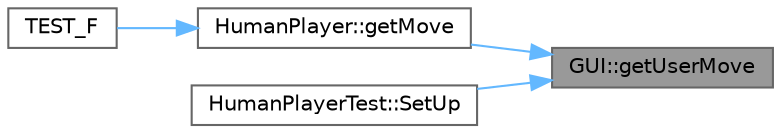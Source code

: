 digraph "GUI::getUserMove"
{
 // INTERACTIVE_SVG=YES
 // LATEX_PDF_SIZE
  bgcolor="transparent";
  edge [fontname=Helvetica,fontsize=10,labelfontname=Helvetica,labelfontsize=10];
  node [fontname=Helvetica,fontsize=10,shape=box,height=0.2,width=0.4];
  rankdir="RL";
  Node1 [id="Node000001",label="GUI::getUserMove",height=0.2,width=0.4,color="gray40", fillcolor="grey60", style="filled", fontcolor="black",tooltip="Prompts the user for their move."];
  Node1 -> Node2 [id="edge1_Node000001_Node000002",dir="back",color="steelblue1",style="solid",tooltip=" "];
  Node2 [id="Node000002",label="HumanPlayer::getMove",height=0.2,width=0.4,color="grey40", fillcolor="white", style="filled",URL="$class_human_player.html#a5496268ce091ed4d6e4f2d8ff81b09f4",tooltip="Gets the player's move during their turn."];
  Node2 -> Node3 [id="edge2_Node000002_Node000003",dir="back",color="steelblue1",style="solid",tooltip=" "];
  Node3 [id="Node000003",label="TEST_F",height=0.2,width=0.4,color="grey40", fillcolor="white", style="filled",URL="$test___human_player_8cc.html#a38437ea9b1784f9346622a2135020993",tooltip=" "];
  Node1 -> Node4 [id="edge3_Node000001_Node000004",dir="back",color="steelblue1",style="solid",tooltip=" "];
  Node4 [id="Node000004",label="HumanPlayerTest::SetUp",height=0.2,width=0.4,color="grey40", fillcolor="white", style="filled",URL="$class_human_player_test.html#af7aa343e83c6efc46920bb9089b3b9f9",tooltip=" "];
}
